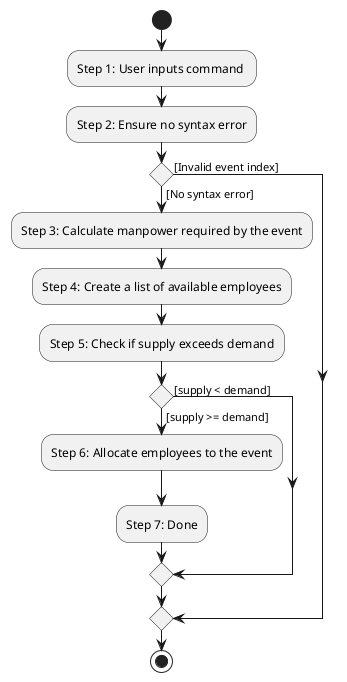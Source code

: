 @startuml
start
:Step 1: User inputs command ;
:Step 2: Ensure no syntax error;
if () then ([No syntax error])
:Step 3: Calculate manpower required by the event;
:Step 4: Create a list of available employees;
:Step 5: Check if supply exceeds demand;
if () then ([supply >= demand])
:Step 6: Allocate employees to the event;
:Step 7: Done;
else ([supply < demand])
endif
else ([Invalid event index])
endif
stop
@enduml
